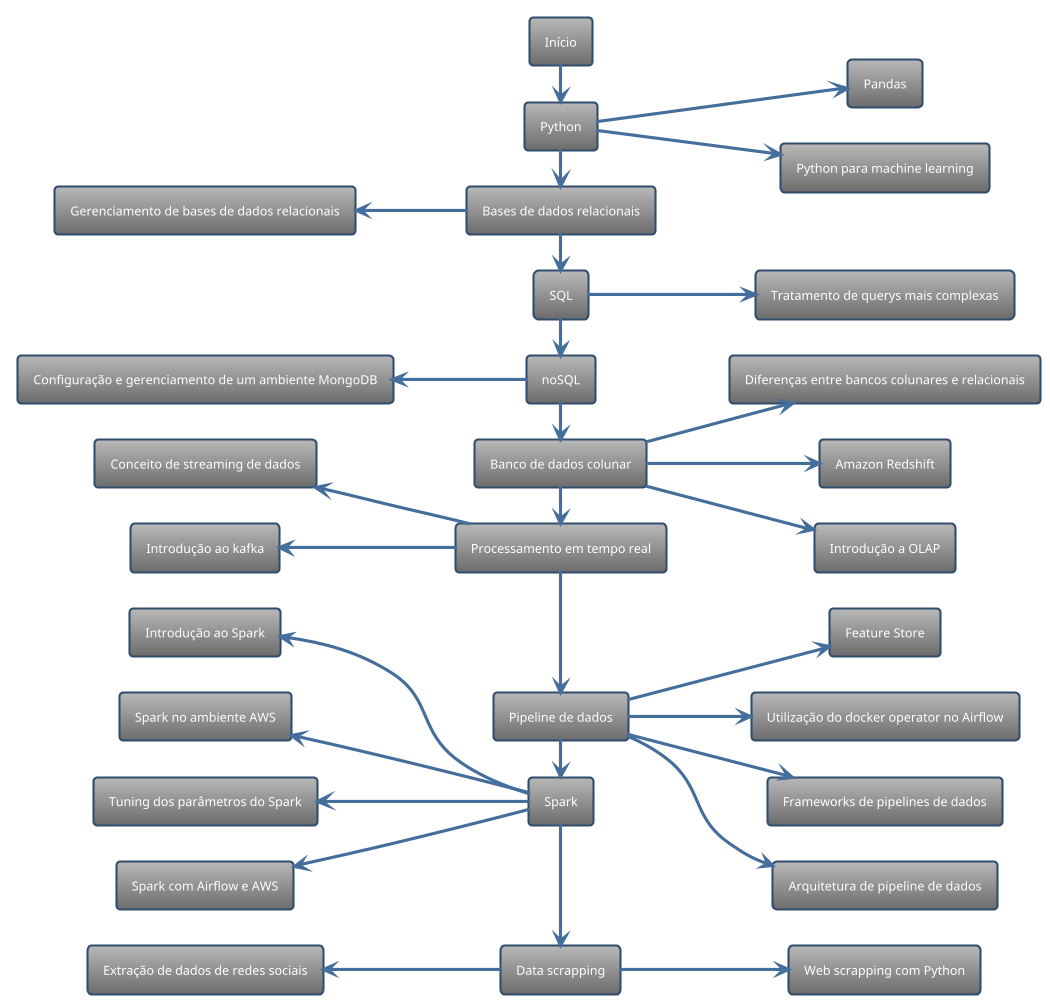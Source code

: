 @startuml
' Edit me at https://plantuml-editor.kkeisuke.com/
!theme spacelab
left to right direction

rectangle "Início" as begin
rectangle "Python" as p
rectangle "Python para machine learning" as pml
rectangle "Pandas" as pp
rectangle "Bases de dados relacionais" as bd
rectangle "Gerenciamento de bases de dados relacionais" as bdg
rectangle "SQL" as s
rectangle "Tratamento de querys mais complexas" as st
rectangle "noSQL" as ns
rectangle "Configuração e gerenciamento de um ambiente MongoDB" as nsm
rectangle "Banco de dados colunar" as bdc
rectangle "Introdução a OLAP" as bdci
rectangle "Diferenças entre bancos colunares e relacionais" as bdcr
rectangle "Amazon Redshift" as bdcar
rectangle "Processamento em tempo real" as rt 
rectangle "Introdução ao kafka" as rtk
rectangle "Conceito de streaming de dados" as rtc
rectangle "Pipeline de dados" as pd
rectangle "Utilização do docker operator no Airflow" as pda
rectangle "Frameworks de pipelines de dados" as pdf
rectangle "Arquitetura de pipeline de dados" as pdap
rectangle "Feature Store" as pdfs
rectangle "Spark" as sp
rectangle "Introdução ao Spark" as spi
rectangle "Spark no ambiente AWS" as spaws
rectangle "Tuning dos parâmetros do Spark" as spt
rectangle "Spark com Airflow e AWS" as spa
rectangle "Data scrapping" as ds
rectangle "Web scrapping com Python" as dsw
rectangle "Extração de dados de redes sociais" as dssm

begin -> p
p --> pml
p --> pp
p -> bd
bd -up-> bdg
bd -> s
s --> st
s -> ns
ns -up-> nsm
ns -> bdc
bdc --> bdci
bdc --> bdcr
bdc --> bdcar
bdc -> rt
rt -up-> rtk
rt -up-> rtc
rt -> pd
pd --> pda
pd --> pdf
pd --> pdap
pd --> pdfs
pd -> sp
sp -> ds
sp -up-> spa
sp -up-> spt
sp -up-> spaws
sp -up-> spi
ds --> dsw
ds -up-> dssm

@enduml